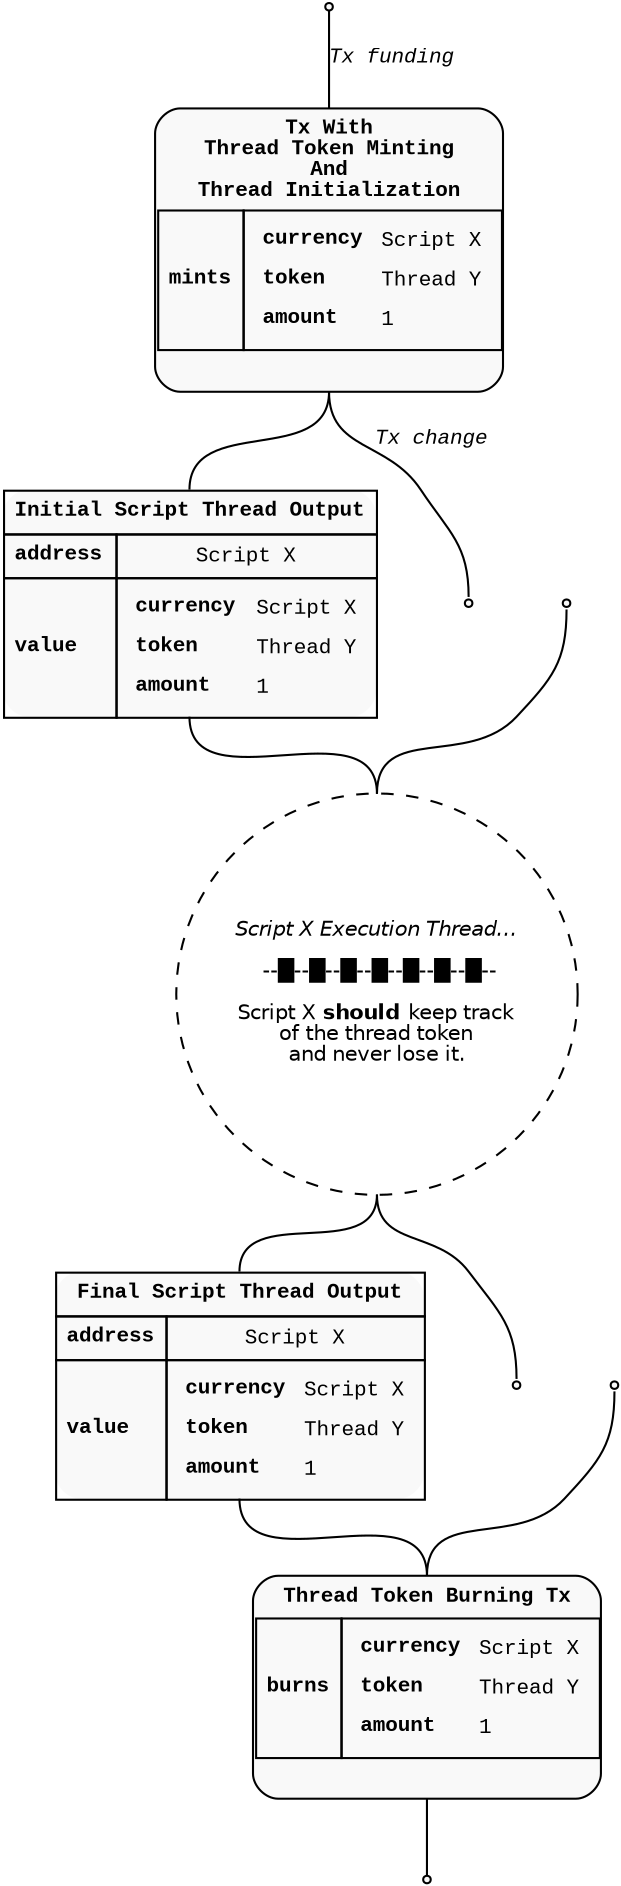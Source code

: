 digraph Thread_Token {
  rankdir=TD;
  graph [pad="0.02", nodesep="0.6", ranksep="0.5"];
  node [shape=rect, style="filled,rounded", fillcolor="#f9f9f9", fontname="Courier New", fontsize="10"];
  edge [arrowhead=none, headport="n", tailport="s", color="#aaa", fontname="Courier New", fontsize="10"];

  MintingFundingOutput [shape=point];
  MintingFundingOutput -> MintingTx [label=<<i>Tx funding</i>>];

  MintingTx [label=<
    <TABLE CELLSPACING="0" CELLPADDING="4" BORDER="1" CELLBORDER="0" style="rounded" color="#aaa">
      <TR>
        <TD colspan="2" align="center"><b>Tx With</b><br/><b>Thread Token Minting</b><br/><b>And</b><br/><b>Thread Initialization</b></TD>
      </TR>
      <TR>
        <TD CELLPADDING="0">
          <TABLE CELLSPACING="0" CELLPADDING="4" BORDER="0" CELLBORDER="0">
            <TR>
              <TD BORDER="1" align="center"><b>mints</b></TD>
              <TD BORDER="1">
                <TABLE CELLSPACING="0" CELLPADDING="4" BORDER="0" CELLBORDER="0">
                  <TR>
                    <TD align="left"><b>currency</b></TD>
                    <TD align="left" balign="left">Script X</TD>
                  </TR>
                  <TR>
                    <TD align="left"><b>token</b></TD>
                    <TD align="left" balign="left">Thread Y</TD>
                  </TR>
                  <TR>
                    <TD align="left"><b>amount</b></TD>
                    <TD align="left" balign="left">1</TD>
                  </TR>
                </TABLE>
              </TD>
            </TR>
            <TR>
              <TD collspan="2" align="center"> </TD>
            </TR>
          </TABLE>
        </TD>
      </TR>
    </TABLE>
  > color="#aaa" shape="plain"];


  InitialScriptOutput [label=<
    <TABLE CELLSPACING="0" CELLPADDING="4" BORDER="0" CELLBORDER="1" style="rounded" color="#aaa">
      <TR>
        <TD colspan="2" align="center"><b>Initial Script Thread Output</b></TD>
      </TR>
      <TR>
        <TD align="left"><b>address</b></TD>
        <TD>Script X</TD>
      </TR>
      <TR>
        <TD align="left"><b>value</b></TD>
        <TD align="left" balign="left">
          <TABLE CELLSPACING="0" CELLPADDING="4" BORDER="0" CELLBORDER="0" style="rounded" color="#aaa">
            <TR>
              <TD align="left"><b>currency</b></TD>
              <TD align="left" balign="left">Script X</TD>
            </TR>
            <TR>
              <TD align="left"><b>token</b></TD>
              <TD align="left" balign="left">Thread Y</TD>
            </TR>
            <TR>
              <TD align="left"><b>amount</b></TD>
              <TD align="left" balign="left">1</TD>
            </TR>
          </TABLE>
        </TD>
      </TR>
      </TABLE>
  > shape="plain" border="1" color="#000"]

  MintingChangeOutput [shape=point];
  MintingTx -> MintingChangeOutput [label=<<i>Tx change</i>>];
  MintingTx -> InitialScriptOutput;

  InitialScriptOutput -> ScriptThread;

  ScriptThreadExtraInput [shape=point];
  ScriptThreadExtraInput -> ScriptThread;

  ScriptThread [shape=circle, style="dashed,rounded", color="#aaa" fillcolor="white", fontname="Helvetica", margin="0", padding="0",
    label=<<i>Script X Execution Thread…</i><br/><br/> --█--█--█--█--█--█--█--<br/><br/>Script X <b>should</b> keep track<br/>of the thread token<br/>and never lose it.>];

  ScriptThreadOutput [label=<
    <TABLE CELLSPACING="0" CELLPADDING="4" BORDER="0" CELLBORDER="1" style="rounded" color="#aaa">
      <TR>
        <TD colspan="2" align="center"><b>Final Script Thread Output</b></TD>
      </TR>
      <TR>
        <TD align="left"><b>address</b></TD>
        <TD>Script X</TD>
      </TR>
      <TR>
        <TD align="left"><b>value</b></TD>
        <TD align="left" balign="left">
          <TABLE CELLSPACING="0" CELLPADDING="4" BORDER="0" CELLBORDER="0" style="rounded" color="#aaa">
            <TR>
              <TD align="left"><b>currency</b></TD>
              <TD align="left" balign="left">Script X</TD>
            </TR>
            <TR>
              <TD align="left"><b>token</b></TD>
              <TD align="left" balign="left">Thread Y</TD>
            </TR>
            <TR>
              <TD align="left"><b>amount</b></TD>
              <TD align="left" balign="left">1</TD>
            </TR>
          </TABLE>
        </TD>
      </TR>
      </TABLE>
  > shape="plain" border="1" color="#000"]

  ScriptThread -> ScriptThreadOutput;

  ScriptThreadExtraOutput [shape=point];
  ScriptThread -> ScriptThreadExtraOutput;

  TxClosing [label=<
    <TABLE CELLSPACING="0" CELLPADDING="4" BORDER="1" CELLBORDER="0" style="rounded" color="#aaa">
      <TR>
        <TD colspan="2" align="center"><b>Thread Token Burning Tx</b></TD>
      </TR>
      <TR>
        <TD CELLPADDING="0">
          <TABLE CELLSPACING="0" CELLPADDING="4" BORDER="0" CELLBORDER="0">
            <TR>
              <TD BORDER="1" align="center"><b>burns</b></TD>
              <TD BORDER="1">
                <TABLE CELLSPACING="0" CELLPADDING="4" BORDER="0" CELLBORDER="0">
                  <TR>
                    <TD align="left"><b>currency</b></TD>
                    <TD align="left" balign="left">Script X</TD>
                  </TR>
                  <TR>
                    <TD align="left"><b>token</b></TD>
                    <TD align="left" balign="left">Thread Y</TD>
                  </TR>
                  <TR>
                    <TD align="left"><b>amount</b></TD>
                    <TD align="left" balign="left">1</TD>
                  </TR>
                </TABLE>
              </TD>
            </TR>
            <TR>
              <TD collspan="2" align="center"> </TD>
            </TR>
          </TABLE>
        </TD>
      </TR>
    </TABLE>
  > color="#aaa" shape="plain"];

  CloseFundingOutput [shape=point];

  CloseFundingOutput -> TxClosing;

  ScriptThreadOutput -> TxClosing;

  CloseOutput1 [shape=point];

  TxClosing -> CloseOutput1;
}
